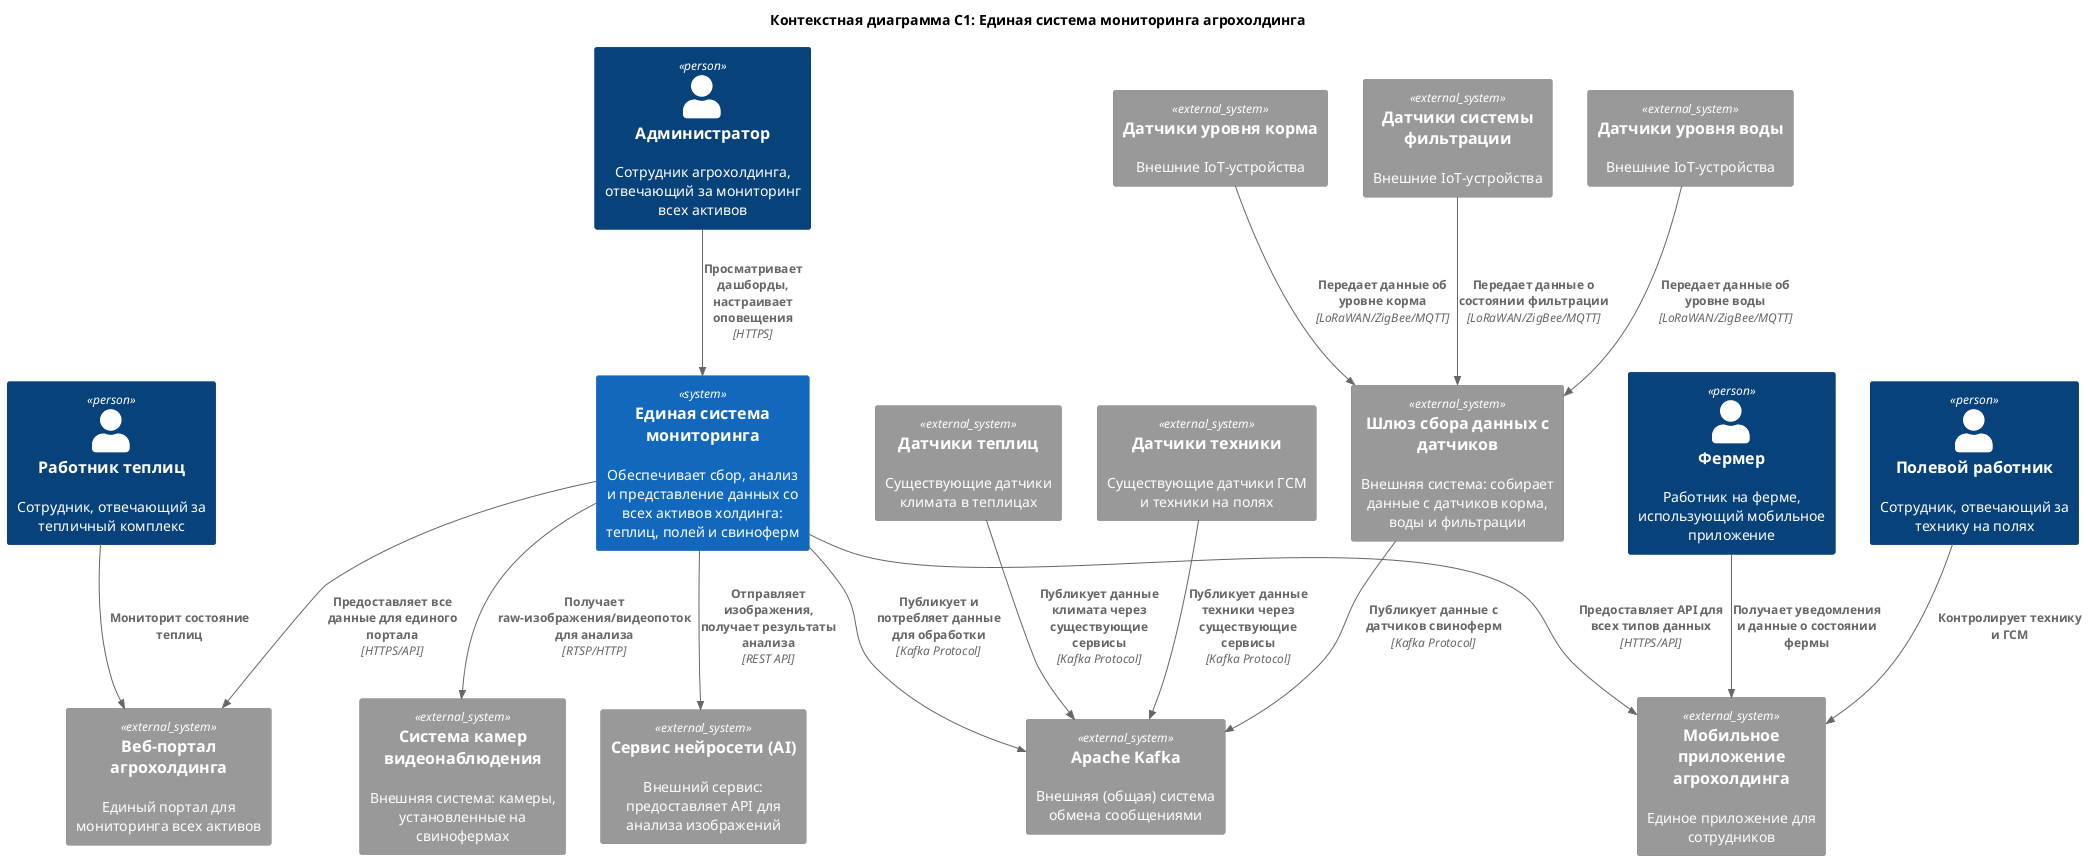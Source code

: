 @startuml
!include <c4/C4_Context>

title Контекстная диаграмма C1: Единая система мониторинга агрохолдинга

Person(admin, "Администратор", "Сотрудник агрохолдинга, отвечающий за мониторинг всех активов")
Person(farmer, "Фермер", "Работник на ферме, использующий мобильное приложение")
Person(greenhouse_worker, "Работник теплиц", "Сотрудник, отвечающий за тепличный комплекс")
Person(field_worker, "Полевой работник", "Сотрудник, отвечающий за технику на полях")

System(monitoring_system, "Единая система мониторинга", "Обеспечивает сбор, анализ и представление данных со всех активов холдинга: теплиц, полей и свиноферм")

System_Ext(camera_system, "Система камер видеонаблюдения", "Внешняя система: камеры, установленные на свинофермах")
System_Ext(sensor_gateway, "Шлюз сбора данных с датчиков", "Внешняя система: собирает данные с датчиков корма, воды и фильтрации")
System_Ext(ai_provider, "Сервис нейросети (AI)", "Внешний сервис: предоставляет API для анализа изображений")
System_Ext(kafka, "Apache Kafka", "Внешняя (общая) система обмена сообщениями")
System_Ext(portal, "Веб-портал агрохолдинга", "Единый портал для мониторинга всех активов")
System_Ext(mobile_app, "Мобильное приложение агрохолдинга", "Единое приложение для сотрудников")

System_Ext(water_sensor, "Датчики уровня воды", "Внешние IoT-устройства")
System_Ext(feed_sensor, "Датчики уровня корма", "Внешние IoT-устройства")
System_Ext(filtration_sensor, "Датчики системы фильтрации", "Внешние IoT-устройства")
System_Ext(greenhouse_sensors, "Датчики теплиц", "Существующие датчики климата в теплицах")
System_Ext(field_sensors, "Датчики техники", "Существующие датчики ГСМ и техники на полях")

' Relationships - Пользователи
Rel(admin, monitoring_system, "Просматривает дашборды, настраивает оповещения", "HTTPS")
Rel(farmer, mobile_app, "Получает уведомления и данные о состоянии фермы")
Rel(greenhouse_worker, portal, "Мониторит состояние теплиц")
Rel(field_worker, mobile_app, "Контролирует технику и ГСМ")

' Relationships - Взаимодействие с внешними системами
Rel(monitoring_system, camera_system, "Получает raw-изображения/видеопоток для анализа", "RTSP/HTTP")
Rel(monitoring_system, ai_provider, "Отправляет изображения, получает результаты анализа", "REST API")
Rel(monitoring_system, kafka, "Публикует и потребляет данные для обработки", "Kafka Protocol")
Rel(monitoring_system, portal, "Предоставляет все данные для единого портала", "HTTPS/API")
Rel(monitoring_system, mobile_app, "Предоставляет API для всех типов данных", "HTTPS/API")

' Relationships - Данные с датчиков
Rel(water_sensor, sensor_gateway, "Передает данные об уровне воды", "LoRaWAN/ZigBee/MQTT")
Rel(feed_sensor, sensor_gateway, "Передает данные об уровне корма", "LoRaWAN/ZigBee/MQTT")
Rel(filtration_sensor, sensor_gateway, "Передает данные о состоянии фильтрации", "LoRaWAN/ZigBee/MQTT")
Rel(greenhouse_sensors, kafka, "Публикует данные климата через существующие сервисы", "Kafka Protocol")
Rel(field_sensors, kafka, "Публикует данные техники через существующие сервисы", "Kafka Protocol")
Rel(sensor_gateway, kafka, "Публикует данные с датчиков свиноферм", "Kafka Protocol")
@enduml
